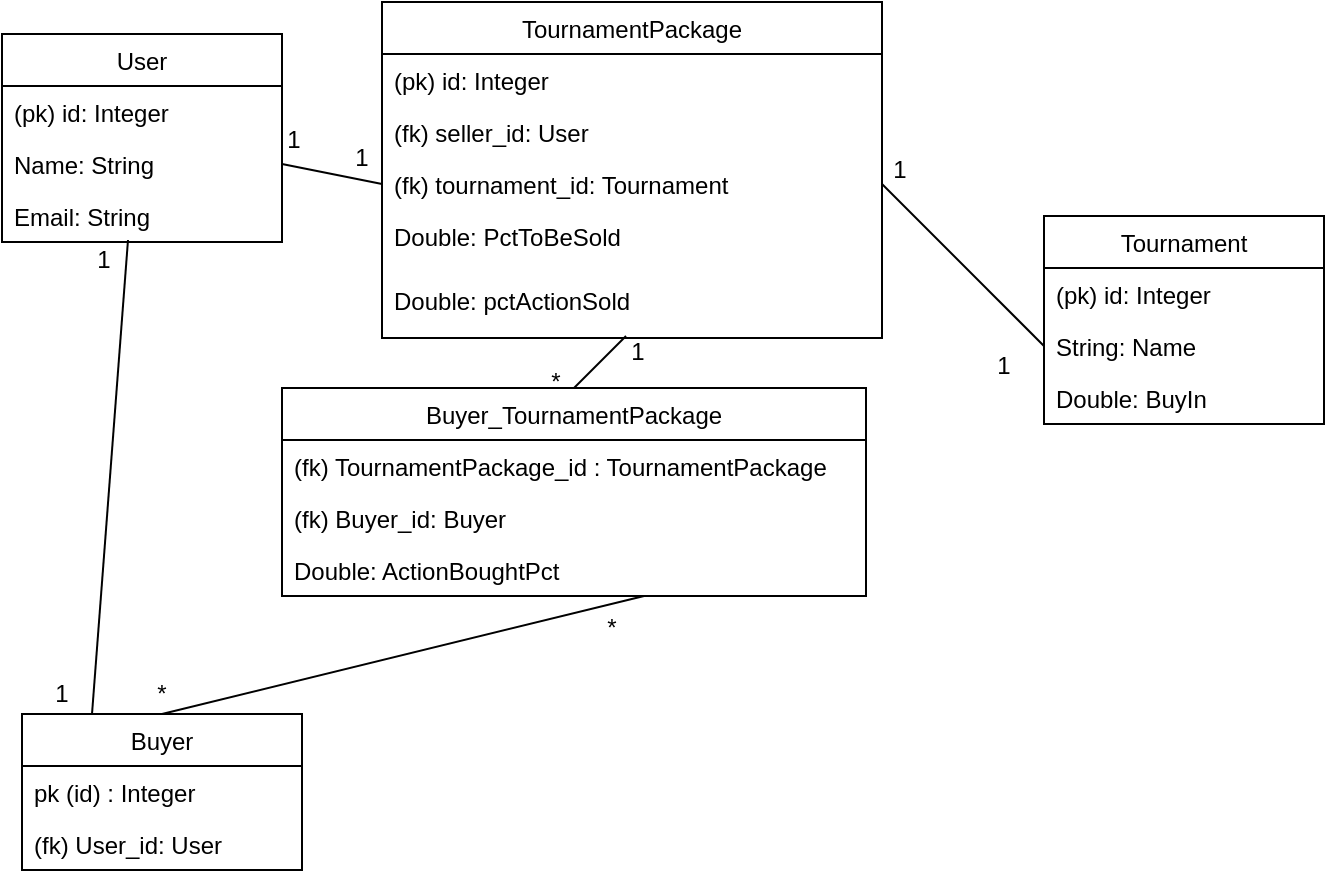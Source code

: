 <mxfile version="11.0.7" type="device"><diagram id="haGm_3djrBx-jjcq4D2d" name="Page-1"><mxGraphModel dx="1422" dy="715" grid="1" gridSize="10" guides="1" tooltips="1" connect="1" arrows="1" fold="1" page="1" pageScale="1" pageWidth="850" pageHeight="1100" math="0" shadow="0"><root><mxCell id="0"/><mxCell id="1" parent="0"/><mxCell id="MJ34bit2IrbPmj_v22aZ-6" value="User" style="swimlane;fontStyle=0;childLayout=stackLayout;horizontal=1;startSize=26;fillColor=none;horizontalStack=0;resizeParent=1;resizeParentMax=0;resizeLast=0;collapsible=1;marginBottom=0;" vertex="1" parent="1"><mxGeometry x="40" y="570" width="140" height="104" as="geometry"/></mxCell><mxCell id="MJ34bit2IrbPmj_v22aZ-19" value="(pk) id: Integer" style="text;strokeColor=none;fillColor=none;align=left;verticalAlign=top;spacingLeft=4;spacingRight=4;overflow=hidden;rotatable=0;points=[[0,0.5],[1,0.5]];portConstraint=eastwest;" vertex="1" parent="MJ34bit2IrbPmj_v22aZ-6"><mxGeometry y="26" width="140" height="26" as="geometry"/></mxCell><mxCell id="MJ34bit2IrbPmj_v22aZ-7" value="Name: String" style="text;strokeColor=none;fillColor=none;align=left;verticalAlign=top;spacingLeft=4;spacingRight=4;overflow=hidden;rotatable=0;points=[[0,0.5],[1,0.5]];portConstraint=eastwest;" vertex="1" parent="MJ34bit2IrbPmj_v22aZ-6"><mxGeometry y="52" width="140" height="26" as="geometry"/></mxCell><mxCell id="MJ34bit2IrbPmj_v22aZ-8" value="Email: String" style="text;strokeColor=none;fillColor=none;align=left;verticalAlign=top;spacingLeft=4;spacingRight=4;overflow=hidden;rotatable=0;points=[[0,0.5],[1,0.5]];portConstraint=eastwest;" vertex="1" parent="MJ34bit2IrbPmj_v22aZ-6"><mxGeometry y="78" width="140" height="26" as="geometry"/></mxCell><mxCell id="MJ34bit2IrbPmj_v22aZ-10" value="TournamentPackage" style="swimlane;fontStyle=0;childLayout=stackLayout;horizontal=1;startSize=26;fillColor=none;horizontalStack=0;resizeParent=1;resizeParentMax=0;resizeLast=0;collapsible=1;marginBottom=0;" vertex="1" parent="1"><mxGeometry x="230" y="554" width="250" height="168" as="geometry"/></mxCell><mxCell id="MJ34bit2IrbPmj_v22aZ-30" value="(pk) id: Integer" style="text;strokeColor=none;fillColor=none;align=left;verticalAlign=top;spacingLeft=4;spacingRight=4;overflow=hidden;rotatable=0;points=[[0,0.5],[1,0.5]];portConstraint=eastwest;" vertex="1" parent="MJ34bit2IrbPmj_v22aZ-10"><mxGeometry y="26" width="250" height="26" as="geometry"/></mxCell><mxCell id="MJ34bit2IrbPmj_v22aZ-11" value="(fk) seller_id: User" style="text;strokeColor=none;fillColor=none;align=left;verticalAlign=top;spacingLeft=4;spacingRight=4;overflow=hidden;rotatable=0;points=[[0,0.5],[1,0.5]];portConstraint=eastwest;" vertex="1" parent="MJ34bit2IrbPmj_v22aZ-10"><mxGeometry y="52" width="250" height="26" as="geometry"/></mxCell><mxCell id="MJ34bit2IrbPmj_v22aZ-12" value="(fk) tournament_id: Tournament" style="text;strokeColor=none;fillColor=none;align=left;verticalAlign=top;spacingLeft=4;spacingRight=4;overflow=hidden;rotatable=0;points=[[0,0.5],[1,0.5]];portConstraint=eastwest;" vertex="1" parent="MJ34bit2IrbPmj_v22aZ-10"><mxGeometry y="78" width="250" height="26" as="geometry"/></mxCell><mxCell id="MJ34bit2IrbPmj_v22aZ-55" value="Double: PctToBeSold" style="text;strokeColor=none;fillColor=none;align=left;verticalAlign=top;spacingLeft=4;spacingRight=4;overflow=hidden;rotatable=0;points=[[0,0.5],[1,0.5]];portConstraint=eastwest;" vertex="1" parent="MJ34bit2IrbPmj_v22aZ-10"><mxGeometry y="104" width="250" height="32" as="geometry"/></mxCell><mxCell id="MJ34bit2IrbPmj_v22aZ-13" value="Double: pctActionSold" style="text;strokeColor=none;fillColor=none;align=left;verticalAlign=top;spacingLeft=4;spacingRight=4;overflow=hidden;rotatable=0;points=[[0,0.5],[1,0.5]];portConstraint=eastwest;" vertex="1" parent="MJ34bit2IrbPmj_v22aZ-10"><mxGeometry y="136" width="250" height="32" as="geometry"/></mxCell><mxCell id="MJ34bit2IrbPmj_v22aZ-14" value="Tournament" style="swimlane;fontStyle=0;childLayout=stackLayout;horizontal=1;startSize=26;fillColor=none;horizontalStack=0;resizeParent=1;resizeParentMax=0;resizeLast=0;collapsible=1;marginBottom=0;" vertex="1" parent="1"><mxGeometry x="561" y="661" width="140" height="104" as="geometry"/></mxCell><mxCell id="MJ34bit2IrbPmj_v22aZ-17" value="(pk) id: Integer" style="text;strokeColor=none;fillColor=none;align=left;verticalAlign=top;spacingLeft=4;spacingRight=4;overflow=hidden;rotatable=0;points=[[0,0.5],[1,0.5]];portConstraint=eastwest;" vertex="1" parent="MJ34bit2IrbPmj_v22aZ-14"><mxGeometry y="26" width="140" height="26" as="geometry"/></mxCell><mxCell id="MJ34bit2IrbPmj_v22aZ-18" value="String: Name" style="text;strokeColor=none;fillColor=none;align=left;verticalAlign=top;spacingLeft=4;spacingRight=4;overflow=hidden;rotatable=0;points=[[0,0.5],[1,0.5]];portConstraint=eastwest;" vertex="1" parent="MJ34bit2IrbPmj_v22aZ-14"><mxGeometry y="52" width="140" height="26" as="geometry"/></mxCell><mxCell id="MJ34bit2IrbPmj_v22aZ-15" value="Double: BuyIn" style="text;strokeColor=none;fillColor=none;align=left;verticalAlign=top;spacingLeft=4;spacingRight=4;overflow=hidden;rotatable=0;points=[[0,0.5],[1,0.5]];portConstraint=eastwest;" vertex="1" parent="MJ34bit2IrbPmj_v22aZ-14"><mxGeometry y="78" width="140" height="26" as="geometry"/></mxCell><mxCell id="MJ34bit2IrbPmj_v22aZ-26" value="Buyer" style="swimlane;fontStyle=0;childLayout=stackLayout;horizontal=1;startSize=26;fillColor=none;horizontalStack=0;resizeParent=1;resizeParentMax=0;resizeLast=0;collapsible=1;marginBottom=0;" vertex="1" parent="1"><mxGeometry x="50" y="910" width="140" height="78" as="geometry"/></mxCell><mxCell id="MJ34bit2IrbPmj_v22aZ-27" value="pk (id) : Integer" style="text;strokeColor=none;fillColor=none;align=left;verticalAlign=top;spacingLeft=4;spacingRight=4;overflow=hidden;rotatable=0;points=[[0,0.5],[1,0.5]];portConstraint=eastwest;" vertex="1" parent="MJ34bit2IrbPmj_v22aZ-26"><mxGeometry y="26" width="140" height="26" as="geometry"/></mxCell><mxCell id="MJ34bit2IrbPmj_v22aZ-28" value="(fk) User_id: User" style="text;strokeColor=none;fillColor=none;align=left;verticalAlign=top;spacingLeft=4;spacingRight=4;overflow=hidden;rotatable=0;points=[[0,0.5],[1,0.5]];portConstraint=eastwest;" vertex="1" parent="MJ34bit2IrbPmj_v22aZ-26"><mxGeometry y="52" width="140" height="26" as="geometry"/></mxCell><mxCell id="MJ34bit2IrbPmj_v22aZ-31" value="" style="endArrow=none;html=1;entryX=1;entryY=0.5;entryDx=0;entryDy=0;exitX=0;exitY=0.5;exitDx=0;exitDy=0;" edge="1" parent="1" source="MJ34bit2IrbPmj_v22aZ-18" target="MJ34bit2IrbPmj_v22aZ-12"><mxGeometry width="50" height="50" relative="1" as="geometry"><mxPoint x="20" y="1120" as="sourcePoint"/><mxPoint x="70" y="1070" as="targetPoint"/></mxGeometry></mxCell><mxCell id="MJ34bit2IrbPmj_v22aZ-34" value="Buyer_TournamentPackage" style="swimlane;fontStyle=0;childLayout=stackLayout;horizontal=1;startSize=26;fillColor=none;horizontalStack=0;resizeParent=1;resizeParentMax=0;resizeLast=0;collapsible=1;marginBottom=0;" vertex="1" parent="1"><mxGeometry x="180" y="747" width="292" height="104" as="geometry"/></mxCell><mxCell id="MJ34bit2IrbPmj_v22aZ-35" value="(fk) TournamentPackage_id : TournamentPackage" style="text;strokeColor=none;fillColor=none;align=left;verticalAlign=top;spacingLeft=4;spacingRight=4;overflow=hidden;rotatable=0;points=[[0,0.5],[1,0.5]];portConstraint=eastwest;" vertex="1" parent="MJ34bit2IrbPmj_v22aZ-34"><mxGeometry y="26" width="292" height="26" as="geometry"/></mxCell><mxCell id="MJ34bit2IrbPmj_v22aZ-36" value="(fk) Buyer_id: Buyer" style="text;strokeColor=none;fillColor=none;align=left;verticalAlign=top;spacingLeft=4;spacingRight=4;overflow=hidden;rotatable=0;points=[[0,0.5],[1,0.5]];portConstraint=eastwest;" vertex="1" parent="MJ34bit2IrbPmj_v22aZ-34"><mxGeometry y="52" width="292" height="26" as="geometry"/></mxCell><mxCell id="MJ34bit2IrbPmj_v22aZ-54" value="Double: ActionBoughtPct" style="text;strokeColor=none;fillColor=none;align=left;verticalAlign=top;spacingLeft=4;spacingRight=4;overflow=hidden;rotatable=0;points=[[0,0.5],[1,0.5]];portConstraint=eastwest;" vertex="1" parent="MJ34bit2IrbPmj_v22aZ-34"><mxGeometry y="78" width="292" height="26" as="geometry"/></mxCell><mxCell id="MJ34bit2IrbPmj_v22aZ-38" value="" style="endArrow=none;html=1;entryX=1;entryY=0.5;entryDx=0;entryDy=0;exitX=0;exitY=0.5;exitDx=0;exitDy=0;" edge="1" parent="1" source="MJ34bit2IrbPmj_v22aZ-12" target="MJ34bit2IrbPmj_v22aZ-7"><mxGeometry width="50" height="50" relative="1" as="geometry"><mxPoint x="40" y="1090" as="sourcePoint"/><mxPoint x="90" y="1040" as="targetPoint"/></mxGeometry></mxCell><mxCell id="MJ34bit2IrbPmj_v22aZ-39" value="" style="endArrow=none;html=1;entryX=0.488;entryY=0.969;entryDx=0;entryDy=0;entryPerimeter=0;exitX=0.5;exitY=0;exitDx=0;exitDy=0;" edge="1" parent="1" source="MJ34bit2IrbPmj_v22aZ-34" target="MJ34bit2IrbPmj_v22aZ-13"><mxGeometry width="50" height="50" relative="1" as="geometry"><mxPoint x="40" y="1090" as="sourcePoint"/><mxPoint x="90" y="1040" as="targetPoint"/></mxGeometry></mxCell><mxCell id="MJ34bit2IrbPmj_v22aZ-40" value="" style="endArrow=none;html=1;entryX=0.62;entryY=1;entryDx=0;entryDy=0;entryPerimeter=0;exitX=0.5;exitY=0;exitDx=0;exitDy=0;" edge="1" parent="1" source="MJ34bit2IrbPmj_v22aZ-26" target="MJ34bit2IrbPmj_v22aZ-54"><mxGeometry width="50" height="50" relative="1" as="geometry"><mxPoint x="40" y="1090" as="sourcePoint"/><mxPoint x="90" y="1040" as="targetPoint"/></mxGeometry></mxCell><mxCell id="MJ34bit2IrbPmj_v22aZ-41" value="" style="endArrow=none;html=1;entryX=0.45;entryY=0.962;entryDx=0;entryDy=0;entryPerimeter=0;exitX=0.25;exitY=0;exitDx=0;exitDy=0;" edge="1" parent="1" source="MJ34bit2IrbPmj_v22aZ-26" target="MJ34bit2IrbPmj_v22aZ-8"><mxGeometry width="50" height="50" relative="1" as="geometry"><mxPoint x="40" y="1090" as="sourcePoint"/><mxPoint x="90" y="1040" as="targetPoint"/></mxGeometry></mxCell><mxCell id="MJ34bit2IrbPmj_v22aZ-43" value="*" style="text;html=1;strokeColor=none;fillColor=none;align=center;verticalAlign=middle;whiteSpace=wrap;rounded=0;" vertex="1" parent="1"><mxGeometry x="297" y="734" width="40" height="20" as="geometry"/></mxCell><mxCell id="MJ34bit2IrbPmj_v22aZ-44" value="*" style="text;html=1;strokeColor=none;fillColor=none;align=center;verticalAlign=middle;whiteSpace=wrap;rounded=0;" vertex="1" parent="1"><mxGeometry x="100" y="890" width="40" height="20" as="geometry"/></mxCell><mxCell id="MJ34bit2IrbPmj_v22aZ-45" value="*" style="text;html=1;strokeColor=none;fillColor=none;align=center;verticalAlign=middle;whiteSpace=wrap;rounded=0;" vertex="1" parent="1"><mxGeometry x="325" y="857" width="40" height="20" as="geometry"/></mxCell><mxCell id="MJ34bit2IrbPmj_v22aZ-49" value="1" style="text;html=1;strokeColor=none;fillColor=none;align=center;verticalAlign=middle;whiteSpace=wrap;rounded=0;" vertex="1" parent="1"><mxGeometry x="166" y="613" width="40" height="20" as="geometry"/></mxCell><mxCell id="MJ34bit2IrbPmj_v22aZ-50" value="1" style="text;html=1;strokeColor=none;fillColor=none;align=center;verticalAlign=middle;whiteSpace=wrap;rounded=0;" vertex="1" parent="1"><mxGeometry x="71" y="673" width="40" height="20" as="geometry"/></mxCell><mxCell id="MJ34bit2IrbPmj_v22aZ-51" value="1" style="text;html=1;strokeColor=none;fillColor=none;align=center;verticalAlign=middle;whiteSpace=wrap;rounded=0;" vertex="1" parent="1"><mxGeometry x="50" y="890" width="40" height="20" as="geometry"/></mxCell><mxCell id="MJ34bit2IrbPmj_v22aZ-52" value="1" style="text;html=1;strokeColor=none;fillColor=none;align=center;verticalAlign=middle;whiteSpace=wrap;rounded=0;" vertex="1" parent="1"><mxGeometry x="469" y="628" width="40" height="20" as="geometry"/></mxCell><mxCell id="MJ34bit2IrbPmj_v22aZ-57" value="1" style="text;html=1;strokeColor=none;fillColor=none;align=center;verticalAlign=middle;whiteSpace=wrap;rounded=0;" vertex="1" parent="1"><mxGeometry x="338" y="719" width="40" height="20" as="geometry"/></mxCell><mxCell id="MJ34bit2IrbPmj_v22aZ-58" value="1" style="text;html=1;strokeColor=none;fillColor=none;align=center;verticalAlign=middle;whiteSpace=wrap;rounded=0;" vertex="1" parent="1"><mxGeometry x="521" y="726" width="40" height="20" as="geometry"/></mxCell><mxCell id="MJ34bit2IrbPmj_v22aZ-59" value="1" style="text;html=1;strokeColor=none;fillColor=none;align=center;verticalAlign=middle;whiteSpace=wrap;rounded=0;" vertex="1" parent="1"><mxGeometry x="200" y="622" width="40" height="20" as="geometry"/></mxCell></root></mxGraphModel></diagram></mxfile>
